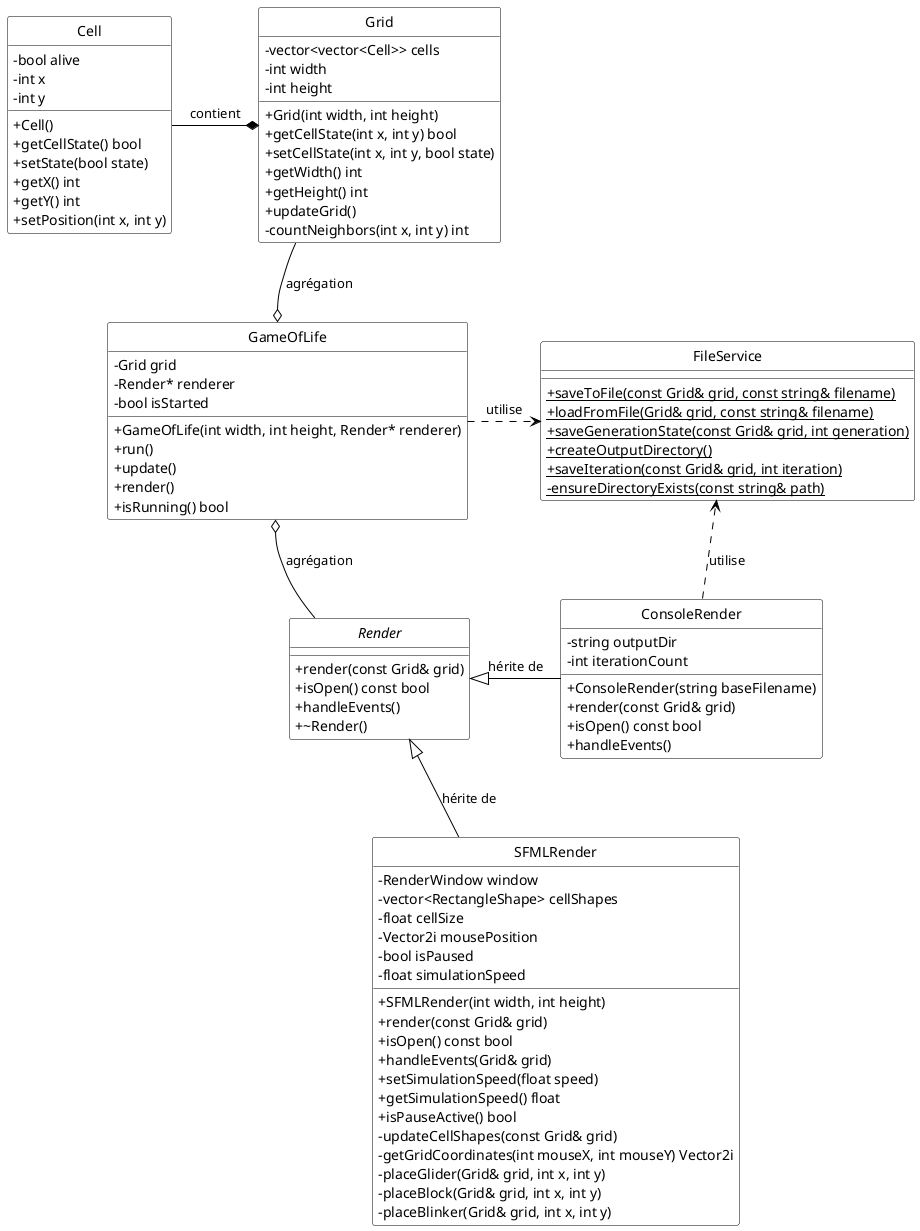 @startuml

hide footbox
hide circle

top to bottom direction

skinparam class {
    BackgroundColor White
    BorderColor Black
    ArrowColor Black
    AttributeIconSize 0
}

together {
    class Cell {
        -bool alive
        -int x
        -int y
        +Cell()
        +getCellState() bool
        +setState(bool state)
        +getX() int
        +getY() int
        +setPosition(int x, int y)
    }

    class Grid {
        -vector<vector<Cell>> cells
        -int width
        -int height
        +Grid(int width, int height)
        +getCellState(int x, int y) bool
        +setCellState(int x, int y, bool state)
        +getWidth() int
        +getHeight() int
        +updateGrid()
        -countNeighbors(int x, int y) int
    }
}

together {
    class GameOfLife {
        -Grid grid
        -Render* renderer
        -bool isStarted
        +GameOfLife(int width, int height, Render* renderer)
        +run()
        +update()
        +render()
        +isRunning() bool
    }

    class FileService {
        +{static} saveToFile(const Grid& grid, const string& filename)
        +{static} loadFromFile(Grid& grid, const string& filename)
        +{static} saveGenerationState(const Grid& grid, int generation)
        +{static} createOutputDirectory()
        +{static} saveIteration(const Grid& grid, int iteration)
        -{static} ensureDirectoryExists(const string& path)
    }
}

together {
    abstract class Render {
        +render(const Grid& grid)
        +isOpen() const bool
        +handleEvents()
        +~Render()
    }

    class ConsoleRender {
        -string outputDir
        -int iterationCount
        +ConsoleRender(string baseFilename)
        +render(const Grid& grid)
        +isOpen() const bool
        +handleEvents()
    }

    class SFMLRender {
        -RenderWindow window
        -vector<RectangleShape> cellShapes
        -float cellSize
        -Vector2i mousePosition
        -bool isPaused
        -float simulationSpeed
        +SFMLRender(int width, int height)
        +render(const Grid& grid)
        +isOpen() const bool
        +handleEvents(Grid& grid)
        +setSimulationSpeed(float speed)
        +getSimulationSpeed() float
        +isPauseActive() bool
        -updateCellShapes(const Grid& grid)
        -getGridCoordinates(int mouseX, int mouseY) Vector2i
        -placeGlider(Grid& grid, int x, int y)
        -placeBlock(Grid& grid, int x, int y)
        -placeBlinker(Grid& grid, int x, int y)
    }
}

Grid *-- Cell : contient
GameOfLife o-- Grid : agrégation
GameOfLife o-- Render : agrégation
Render <|-- ConsoleRender : hérite de
Render <|-- SFMLRender : hérite de
GameOfLife ..> FileService : utilise
ConsoleRender ..> FileService : utilise

Cell -[hidden]right- Grid
GameOfLife -[hidden]right- FileService
Render -[hidden]right- ConsoleRender
ConsoleRender -[hidden]right- SFMLRender

Cell -[hidden]down- GameOfLife
Grid -[hidden]down- GameOfLife
GameOfLife -[hidden]down- Render

@enduml